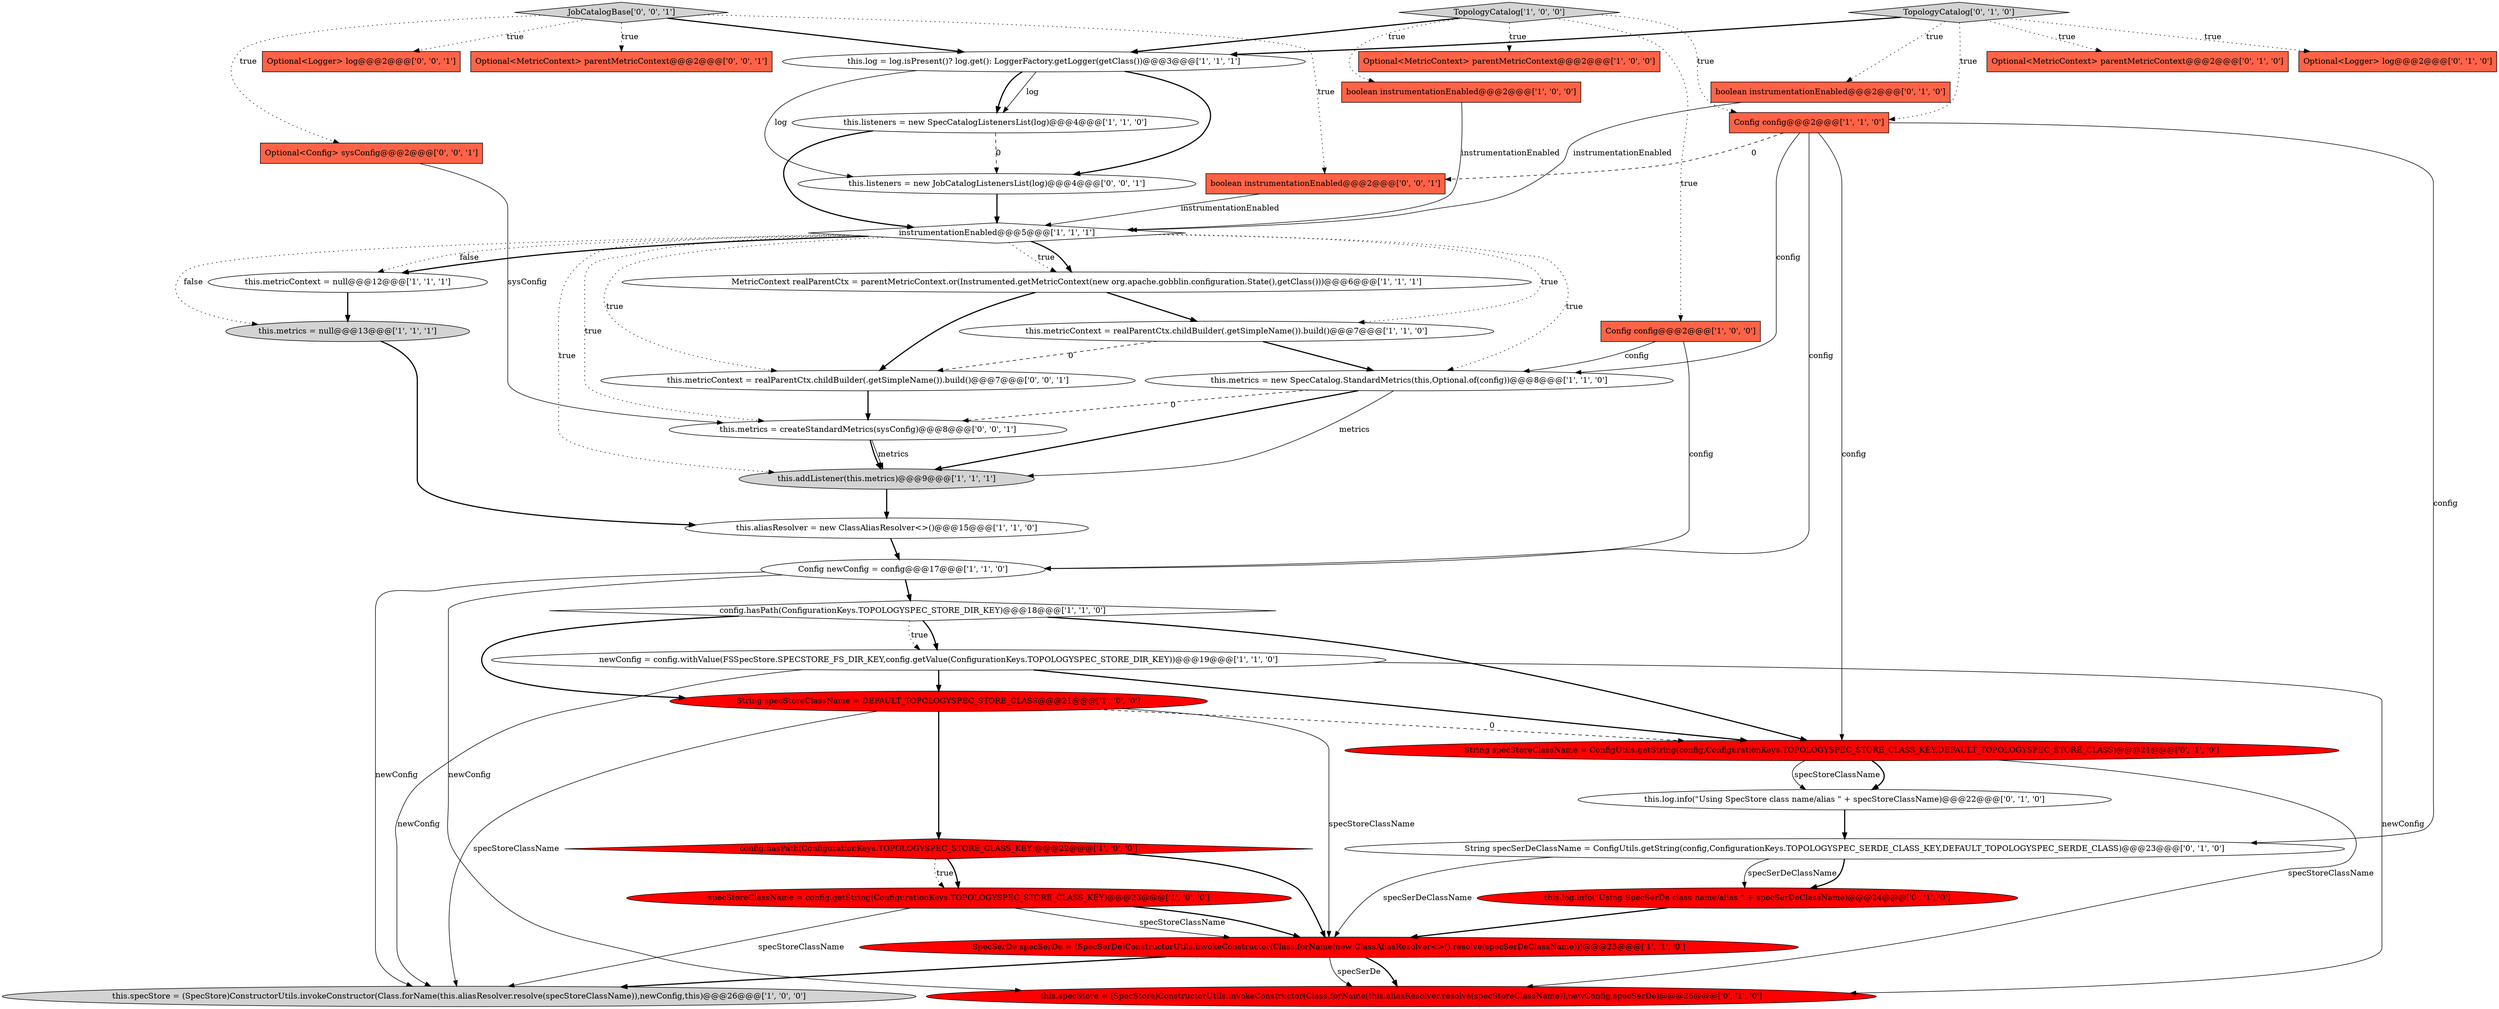 digraph {
13 [style = filled, label = "this.aliasResolver = new ClassAliasResolver<>()@@@15@@@['1', '1', '0']", fillcolor = white, shape = ellipse image = "AAA0AAABBB1BBB"];
38 [style = filled, label = "JobCatalogBase['0', '0', '1']", fillcolor = lightgray, shape = diamond image = "AAA0AAABBB3BBB"];
1 [style = filled, label = "instrumentationEnabled@@@5@@@['1', '1', '1']", fillcolor = white, shape = diamond image = "AAA0AAABBB1BBB"];
19 [style = filled, label = "this.metricContext = null@@@12@@@['1', '1', '1']", fillcolor = white, shape = ellipse image = "AAA0AAABBB1BBB"];
22 [style = filled, label = "Config config@@@2@@@['1', '1', '0']", fillcolor = tomato, shape = box image = "AAA0AAABBB1BBB"];
12 [style = filled, label = "newConfig = config.withValue(FSSpecStore.SPECSTORE_FS_DIR_KEY,config.getValue(ConfigurationKeys.TOPOLOGYSPEC_STORE_DIR_KEY))@@@19@@@['1', '1', '0']", fillcolor = white, shape = ellipse image = "AAA0AAABBB1BBB"];
6 [style = filled, label = "specStoreClassName = config.getString(ConfigurationKeys.TOPOLOGYSPEC_STORE_CLASS_KEY)@@@23@@@['1', '0', '0']", fillcolor = red, shape = ellipse image = "AAA1AAABBB1BBB"];
0 [style = filled, label = "Optional<MetricContext> parentMetricContext@@@2@@@['1', '0', '0']", fillcolor = tomato, shape = box image = "AAA0AAABBB1BBB"];
15 [style = filled, label = "this.addListener(this.metrics)@@@9@@@['1', '1', '1']", fillcolor = lightgray, shape = ellipse image = "AAA0AAABBB1BBB"];
26 [style = filled, label = "this.log.info(\"Using SpecSerDe class name/alias \" + specSerDeClassName)@@@24@@@['0', '1', '0']", fillcolor = red, shape = ellipse image = "AAA1AAABBB2BBB"];
39 [style = filled, label = "this.listeners = new JobCatalogListenersList(log)@@@4@@@['0', '0', '1']", fillcolor = white, shape = ellipse image = "AAA0AAABBB3BBB"];
17 [style = filled, label = "SpecSerDe specSerDe = (SpecSerDe)ConstructorUtils.invokeConstructor(Class.forName(new ClassAliasResolver<>().resolve(specSerDeClassName)))@@@25@@@['1', '1', '0']", fillcolor = red, shape = ellipse image = "AAA1AAABBB1BBB"];
18 [style = filled, label = "config.hasPath(ConfigurationKeys.TOPOLOGYSPEC_STORE_CLASS_KEY)@@@22@@@['1', '0', '0']", fillcolor = red, shape = diamond image = "AAA1AAABBB1BBB"];
35 [style = filled, label = "this.metricContext = realParentCtx.childBuilder(.getSimpleName()).build()@@@7@@@['0', '0', '1']", fillcolor = white, shape = ellipse image = "AAA0AAABBB3BBB"];
2 [style = filled, label = "Config newConfig = config@@@17@@@['1', '1', '0']", fillcolor = white, shape = ellipse image = "AAA0AAABBB1BBB"];
10 [style = filled, label = "this.specStore = (SpecStore)ConstructorUtils.invokeConstructor(Class.forName(this.aliasResolver.resolve(specStoreClassName)),newConfig,this)@@@26@@@['1', '0', '0']", fillcolor = lightgray, shape = ellipse image = "AAA0AAABBB1BBB"];
32 [style = filled, label = "Optional<MetricContext> parentMetricContext@@@2@@@['0', '0', '1']", fillcolor = tomato, shape = box image = "AAA0AAABBB3BBB"];
33 [style = filled, label = "Optional<Logger> log@@@2@@@['0', '0', '1']", fillcolor = tomato, shape = box image = "AAA0AAABBB3BBB"];
5 [style = filled, label = "TopologyCatalog['1', '0', '0']", fillcolor = lightgray, shape = diamond image = "AAA0AAABBB1BBB"];
21 [style = filled, label = "String specStoreClassName = DEFAULT_TOPOLOGYSPEC_STORE_CLASS@@@21@@@['1', '0', '0']", fillcolor = red, shape = ellipse image = "AAA1AAABBB1BBB"];
37 [style = filled, label = "boolean instrumentationEnabled@@@2@@@['0', '0', '1']", fillcolor = tomato, shape = box image = "AAA0AAABBB3BBB"];
24 [style = filled, label = "String specStoreClassName = ConfigUtils.getString(config,ConfigurationKeys.TOPOLOGYSPEC_STORE_CLASS_KEY,DEFAULT_TOPOLOGYSPEC_STORE_CLASS)@@@21@@@['0', '1', '0']", fillcolor = red, shape = ellipse image = "AAA1AAABBB2BBB"];
16 [style = filled, label = "Config config@@@2@@@['1', '0', '0']", fillcolor = tomato, shape = box image = "AAA0AAABBB1BBB"];
3 [style = filled, label = "MetricContext realParentCtx = parentMetricContext.or(Instrumented.getMetricContext(new org.apache.gobblin.configuration.State(),getClass()))@@@6@@@['1', '1', '1']", fillcolor = white, shape = ellipse image = "AAA0AAABBB1BBB"];
23 [style = filled, label = "Optional<MetricContext> parentMetricContext@@@2@@@['0', '1', '0']", fillcolor = tomato, shape = box image = "AAA0AAABBB2BBB"];
29 [style = filled, label = "Optional<Logger> log@@@2@@@['0', '1', '0']", fillcolor = tomato, shape = box image = "AAA0AAABBB2BBB"];
20 [style = filled, label = "config.hasPath(ConfigurationKeys.TOPOLOGYSPEC_STORE_DIR_KEY)@@@18@@@['1', '1', '0']", fillcolor = white, shape = diamond image = "AAA0AAABBB1BBB"];
27 [style = filled, label = "String specSerDeClassName = ConfigUtils.getString(config,ConfigurationKeys.TOPOLOGYSPEC_SERDE_CLASS_KEY,DEFAULT_TOPOLOGYSPEC_SERDE_CLASS)@@@23@@@['0', '1', '0']", fillcolor = white, shape = ellipse image = "AAA0AAABBB2BBB"];
34 [style = filled, label = "Optional<Config> sysConfig@@@2@@@['0', '0', '1']", fillcolor = tomato, shape = box image = "AAA0AAABBB3BBB"];
31 [style = filled, label = "this.specStore = (SpecStore)ConstructorUtils.invokeConstructor(Class.forName(this.aliasResolver.resolve(specStoreClassName)),newConfig,specSerDe)@@@26@@@['0', '1', '0']", fillcolor = red, shape = ellipse image = "AAA1AAABBB2BBB"];
36 [style = filled, label = "this.metrics = createStandardMetrics(sysConfig)@@@8@@@['0', '0', '1']", fillcolor = white, shape = ellipse image = "AAA0AAABBB3BBB"];
9 [style = filled, label = "boolean instrumentationEnabled@@@2@@@['1', '0', '0']", fillcolor = tomato, shape = box image = "AAA0AAABBB1BBB"];
7 [style = filled, label = "this.metrics = null@@@13@@@['1', '1', '1']", fillcolor = lightgray, shape = ellipse image = "AAA0AAABBB1BBB"];
8 [style = filled, label = "this.metrics = new SpecCatalog.StandardMetrics(this,Optional.of(config))@@@8@@@['1', '1', '0']", fillcolor = white, shape = ellipse image = "AAA0AAABBB1BBB"];
28 [style = filled, label = "this.log.info(\"Using SpecStore class name/alias \" + specStoreClassName)@@@22@@@['0', '1', '0']", fillcolor = white, shape = ellipse image = "AAA0AAABBB2BBB"];
4 [style = filled, label = "this.listeners = new SpecCatalogListenersList(log)@@@4@@@['1', '1', '0']", fillcolor = white, shape = ellipse image = "AAA0AAABBB1BBB"];
14 [style = filled, label = "this.metricContext = realParentCtx.childBuilder(.getSimpleName()).build()@@@7@@@['1', '1', '0']", fillcolor = white, shape = ellipse image = "AAA0AAABBB1BBB"];
25 [style = filled, label = "boolean instrumentationEnabled@@@2@@@['0', '1', '0']", fillcolor = tomato, shape = box image = "AAA0AAABBB2BBB"];
11 [style = filled, label = "this.log = log.isPresent()? log.get(): LoggerFactory.getLogger(getClass())@@@3@@@['1', '1', '1']", fillcolor = white, shape = ellipse image = "AAA0AAABBB1BBB"];
30 [style = filled, label = "TopologyCatalog['0', '1', '0']", fillcolor = lightgray, shape = diamond image = "AAA0AAABBB2BBB"];
34->36 [style = solid, label="sysConfig"];
38->34 [style = dotted, label="true"];
22->24 [style = solid, label="config"];
4->39 [style = dashed, label="0"];
8->15 [style = solid, label="metrics"];
22->2 [style = solid, label="config"];
21->18 [style = bold, label=""];
1->3 [style = dotted, label="true"];
3->35 [style = bold, label=""];
30->11 [style = bold, label=""];
2->31 [style = solid, label="newConfig"];
5->22 [style = dotted, label="true"];
5->9 [style = dotted, label="true"];
36->15 [style = solid, label="metrics"];
21->24 [style = dashed, label="0"];
38->33 [style = dotted, label="true"];
16->2 [style = solid, label="config"];
24->28 [style = bold, label=""];
1->35 [style = dotted, label="true"];
37->1 [style = solid, label="instrumentationEnabled"];
15->13 [style = bold, label=""];
2->20 [style = bold, label=""];
26->17 [style = bold, label=""];
1->7 [style = dotted, label="false"];
12->21 [style = bold, label=""];
38->11 [style = bold, label=""];
9->1 [style = solid, label="instrumentationEnabled"];
18->6 [style = dotted, label="true"];
6->17 [style = solid, label="specStoreClassName"];
30->29 [style = dotted, label="true"];
22->37 [style = dashed, label="0"];
12->31 [style = solid, label="newConfig"];
1->15 [style = dotted, label="true"];
30->23 [style = dotted, label="true"];
1->8 [style = dotted, label="true"];
14->35 [style = dashed, label="0"];
21->10 [style = solid, label="specStoreClassName"];
14->8 [style = bold, label=""];
5->11 [style = bold, label=""];
27->26 [style = solid, label="specSerDeClassName"];
27->17 [style = solid, label="specSerDeClassName"];
1->19 [style = bold, label=""];
27->26 [style = bold, label=""];
38->37 [style = dotted, label="true"];
6->17 [style = bold, label=""];
17->10 [style = bold, label=""];
11->4 [style = solid, label="log"];
8->15 [style = bold, label=""];
6->10 [style = solid, label="specStoreClassName"];
11->4 [style = bold, label=""];
1->3 [style = bold, label=""];
38->32 [style = dotted, label="true"];
24->31 [style = solid, label="specStoreClassName"];
5->0 [style = dotted, label="true"];
12->24 [style = bold, label=""];
8->36 [style = dashed, label="0"];
30->25 [style = dotted, label="true"];
18->6 [style = bold, label=""];
5->16 [style = dotted, label="true"];
11->39 [style = solid, label="log"];
39->1 [style = bold, label=""];
4->1 [style = bold, label=""];
22->8 [style = solid, label="config"];
13->2 [style = bold, label=""];
7->13 [style = bold, label=""];
16->8 [style = solid, label="config"];
22->27 [style = solid, label="config"];
25->1 [style = solid, label="instrumentationEnabled"];
17->31 [style = bold, label=""];
3->14 [style = bold, label=""];
36->15 [style = bold, label=""];
18->17 [style = bold, label=""];
1->14 [style = dotted, label="true"];
1->19 [style = dotted, label="false"];
20->21 [style = bold, label=""];
24->28 [style = solid, label="specStoreClassName"];
2->10 [style = solid, label="newConfig"];
1->36 [style = dotted, label="true"];
20->12 [style = bold, label=""];
21->17 [style = solid, label="specStoreClassName"];
11->39 [style = bold, label=""];
20->12 [style = dotted, label="true"];
28->27 [style = bold, label=""];
35->36 [style = bold, label=""];
12->10 [style = solid, label="newConfig"];
20->24 [style = bold, label=""];
30->22 [style = dotted, label="true"];
19->7 [style = bold, label=""];
17->31 [style = solid, label="specSerDe"];
}
